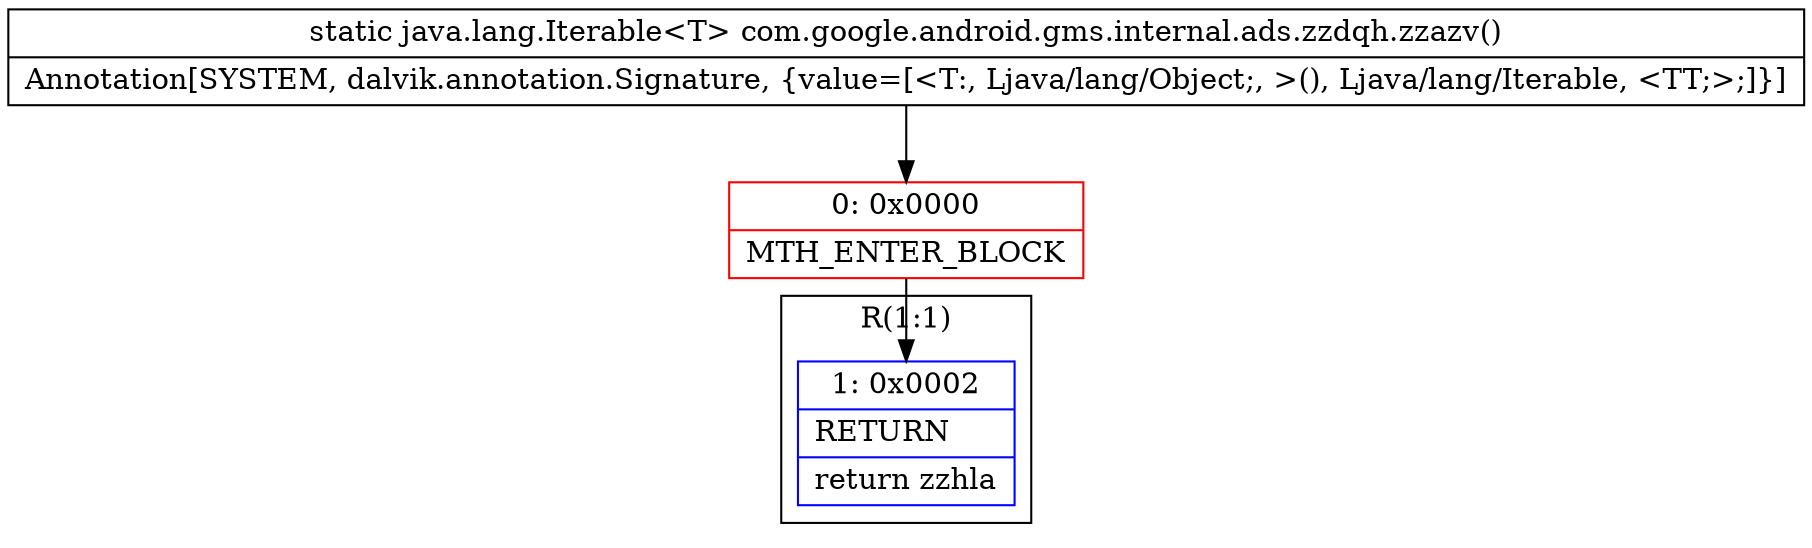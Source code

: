 digraph "CFG forcom.google.android.gms.internal.ads.zzdqh.zzazv()Ljava\/lang\/Iterable;" {
subgraph cluster_Region_602304804 {
label = "R(1:1)";
node [shape=record,color=blue];
Node_1 [shape=record,label="{1\:\ 0x0002|RETURN\l|return zzhla\l}"];
}
Node_0 [shape=record,color=red,label="{0\:\ 0x0000|MTH_ENTER_BLOCK\l}"];
MethodNode[shape=record,label="{static java.lang.Iterable\<T\> com.google.android.gms.internal.ads.zzdqh.zzazv()  | Annotation[SYSTEM, dalvik.annotation.Signature, \{value=[\<T:, Ljava\/lang\/Object;, \>(), Ljava\/lang\/Iterable, \<TT;\>;]\}]\l}"];
MethodNode -> Node_0;
Node_0 -> Node_1;
}

